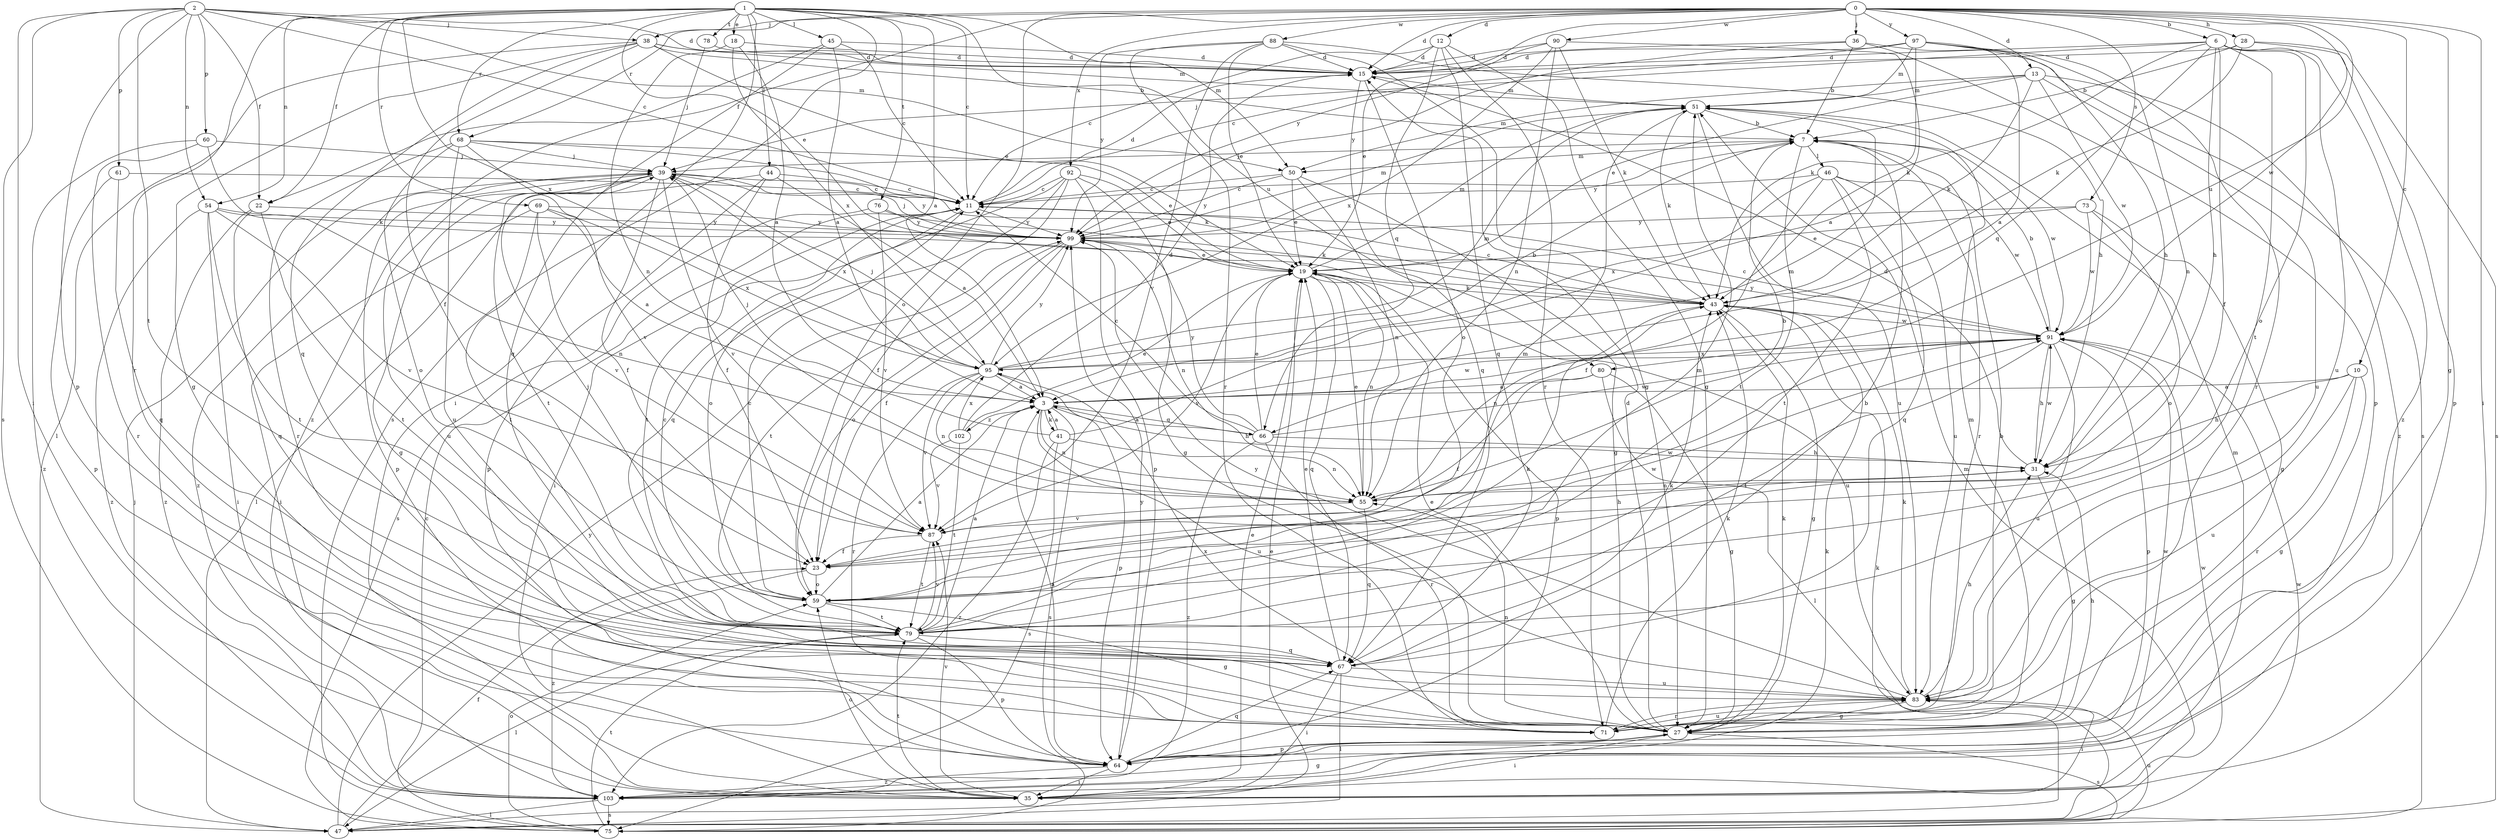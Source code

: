 strict digraph  {
0;
1;
2;
3;
6;
7;
10;
11;
12;
13;
15;
18;
19;
22;
23;
27;
28;
31;
35;
36;
38;
39;
41;
43;
44;
45;
46;
47;
50;
51;
54;
55;
59;
60;
61;
64;
66;
67;
68;
69;
71;
73;
75;
76;
78;
79;
80;
83;
87;
88;
90;
91;
92;
95;
97;
99;
102;
103;
0 -> 6  [label=b];
0 -> 10  [label=c];
0 -> 12  [label=d];
0 -> 13  [label=d];
0 -> 15  [label=d];
0 -> 22  [label=f];
0 -> 27  [label=g];
0 -> 28  [label=h];
0 -> 35  [label=i];
0 -> 36  [label=j];
0 -> 38  [label=j];
0 -> 59  [label=o];
0 -> 68  [label=r];
0 -> 73  [label=s];
0 -> 80  [label=u];
0 -> 88  [label=w];
0 -> 90  [label=w];
0 -> 91  [label=w];
0 -> 92  [label=x];
0 -> 97  [label=y];
0 -> 99  [label=y];
1 -> 3  [label=a];
1 -> 11  [label=c];
1 -> 18  [label=e];
1 -> 19  [label=e];
1 -> 22  [label=f];
1 -> 35  [label=i];
1 -> 44  [label=l];
1 -> 45  [label=l];
1 -> 50  [label=m];
1 -> 54  [label=n];
1 -> 68  [label=r];
1 -> 69  [label=r];
1 -> 71  [label=r];
1 -> 75  [label=s];
1 -> 76  [label=t];
1 -> 78  [label=t];
1 -> 80  [label=u];
1 -> 95  [label=x];
2 -> 11  [label=c];
2 -> 15  [label=d];
2 -> 22  [label=f];
2 -> 35  [label=i];
2 -> 38  [label=j];
2 -> 50  [label=m];
2 -> 54  [label=n];
2 -> 60  [label=p];
2 -> 61  [label=p];
2 -> 64  [label=p];
2 -> 75  [label=s];
2 -> 79  [label=t];
3 -> 31  [label=h];
3 -> 41  [label=k];
3 -> 55  [label=n];
3 -> 66  [label=q];
3 -> 75  [label=s];
3 -> 83  [label=u];
3 -> 91  [label=w];
3 -> 102  [label=z];
6 -> 15  [label=d];
6 -> 23  [label=f];
6 -> 31  [label=h];
6 -> 39  [label=j];
6 -> 43  [label=k];
6 -> 59  [label=o];
6 -> 66  [label=q];
6 -> 79  [label=t];
6 -> 83  [label=u];
6 -> 103  [label=z];
7 -> 39  [label=j];
7 -> 46  [label=l];
7 -> 50  [label=m];
7 -> 71  [label=r];
7 -> 79  [label=t];
7 -> 91  [label=w];
7 -> 99  [label=y];
10 -> 3  [label=a];
10 -> 27  [label=g];
10 -> 31  [label=h];
10 -> 71  [label=r];
10 -> 83  [label=u];
11 -> 15  [label=d];
11 -> 59  [label=o];
11 -> 79  [label=t];
11 -> 99  [label=y];
12 -> 11  [label=c];
12 -> 15  [label=d];
12 -> 27  [label=g];
12 -> 66  [label=q];
12 -> 67  [label=q];
12 -> 71  [label=r];
13 -> 19  [label=e];
13 -> 43  [label=k];
13 -> 50  [label=m];
13 -> 51  [label=m];
13 -> 83  [label=u];
13 -> 91  [label=w];
13 -> 103  [label=z];
15 -> 51  [label=m];
15 -> 59  [label=o];
15 -> 67  [label=q];
18 -> 3  [label=a];
18 -> 15  [label=d];
18 -> 55  [label=n];
18 -> 95  [label=x];
19 -> 43  [label=k];
19 -> 51  [label=m];
19 -> 55  [label=n];
19 -> 64  [label=p];
19 -> 67  [label=q];
19 -> 83  [label=u];
19 -> 87  [label=v];
22 -> 67  [label=q];
22 -> 79  [label=t];
22 -> 99  [label=y];
22 -> 103  [label=z];
23 -> 59  [label=o];
23 -> 91  [label=w];
23 -> 103  [label=z];
27 -> 15  [label=d];
27 -> 19  [label=e];
27 -> 31  [label=h];
27 -> 35  [label=i];
27 -> 43  [label=k];
27 -> 51  [label=m];
27 -> 55  [label=n];
27 -> 64  [label=p];
27 -> 75  [label=s];
27 -> 95  [label=x];
28 -> 7  [label=b];
28 -> 15  [label=d];
28 -> 43  [label=k];
28 -> 64  [label=p];
28 -> 75  [label=s];
31 -> 15  [label=d];
31 -> 27  [label=g];
31 -> 55  [label=n];
31 -> 91  [label=w];
35 -> 19  [label=e];
35 -> 51  [label=m];
35 -> 59  [label=o];
35 -> 79  [label=t];
35 -> 87  [label=v];
35 -> 91  [label=w];
36 -> 7  [label=b];
36 -> 15  [label=d];
36 -> 64  [label=p];
36 -> 75  [label=s];
36 -> 99  [label=y];
38 -> 7  [label=b];
38 -> 15  [label=d];
38 -> 19  [label=e];
38 -> 23  [label=f];
38 -> 27  [label=g];
38 -> 47  [label=l];
38 -> 51  [label=m];
38 -> 67  [label=q];
39 -> 11  [label=c];
39 -> 23  [label=f];
39 -> 27  [label=g];
39 -> 64  [label=p];
39 -> 79  [label=t];
39 -> 83  [label=u];
39 -> 87  [label=v];
39 -> 95  [label=x];
39 -> 99  [label=y];
39 -> 103  [label=z];
41 -> 3  [label=a];
41 -> 39  [label=j];
41 -> 51  [label=m];
41 -> 55  [label=n];
41 -> 75  [label=s];
41 -> 103  [label=z];
43 -> 11  [label=c];
43 -> 27  [label=g];
43 -> 55  [label=n];
43 -> 91  [label=w];
44 -> 3  [label=a];
44 -> 11  [label=c];
44 -> 23  [label=f];
44 -> 47  [label=l];
44 -> 64  [label=p];
45 -> 3  [label=a];
45 -> 11  [label=c];
45 -> 15  [label=d];
45 -> 67  [label=q];
45 -> 103  [label=z];
46 -> 11  [label=c];
46 -> 23  [label=f];
46 -> 67  [label=q];
46 -> 79  [label=t];
46 -> 83  [label=u];
46 -> 91  [label=w];
46 -> 95  [label=x];
47 -> 19  [label=e];
47 -> 23  [label=f];
47 -> 39  [label=j];
47 -> 43  [label=k];
47 -> 51  [label=m];
47 -> 91  [label=w];
47 -> 99  [label=y];
50 -> 11  [label=c];
50 -> 19  [label=e];
50 -> 27  [label=g];
50 -> 55  [label=n];
50 -> 99  [label=y];
51 -> 7  [label=b];
51 -> 43  [label=k];
51 -> 83  [label=u];
54 -> 35  [label=i];
54 -> 55  [label=n];
54 -> 79  [label=t];
54 -> 87  [label=v];
54 -> 99  [label=y];
54 -> 103  [label=z];
55 -> 7  [label=b];
55 -> 19  [label=e];
55 -> 67  [label=q];
55 -> 87  [label=v];
59 -> 3  [label=a];
59 -> 11  [label=c];
59 -> 27  [label=g];
59 -> 39  [label=j];
59 -> 51  [label=m];
59 -> 79  [label=t];
59 -> 91  [label=w];
60 -> 39  [label=j];
60 -> 43  [label=k];
60 -> 71  [label=r];
60 -> 103  [label=z];
61 -> 11  [label=c];
61 -> 64  [label=p];
61 -> 67  [label=q];
64 -> 3  [label=a];
64 -> 35  [label=i];
64 -> 67  [label=q];
64 -> 91  [label=w];
64 -> 99  [label=y];
64 -> 103  [label=z];
66 -> 3  [label=a];
66 -> 11  [label=c];
66 -> 19  [label=e];
66 -> 31  [label=h];
66 -> 71  [label=r];
66 -> 91  [label=w];
66 -> 99  [label=y];
66 -> 103  [label=z];
67 -> 7  [label=b];
67 -> 19  [label=e];
67 -> 35  [label=i];
67 -> 43  [label=k];
67 -> 47  [label=l];
67 -> 83  [label=u];
68 -> 19  [label=e];
68 -> 39  [label=j];
68 -> 43  [label=k];
68 -> 59  [label=o];
68 -> 71  [label=r];
68 -> 83  [label=u];
68 -> 87  [label=v];
69 -> 3  [label=a];
69 -> 35  [label=i];
69 -> 79  [label=t];
69 -> 87  [label=v];
69 -> 95  [label=x];
69 -> 99  [label=y];
71 -> 7  [label=b];
71 -> 43  [label=k];
71 -> 83  [label=u];
73 -> 19  [label=e];
73 -> 27  [label=g];
73 -> 59  [label=o];
73 -> 91  [label=w];
73 -> 99  [label=y];
75 -> 11  [label=c];
75 -> 59  [label=o];
75 -> 79  [label=t];
75 -> 83  [label=u];
76 -> 43  [label=k];
76 -> 75  [label=s];
76 -> 87  [label=v];
76 -> 99  [label=y];
78 -> 15  [label=d];
78 -> 39  [label=j];
79 -> 3  [label=a];
79 -> 11  [label=c];
79 -> 43  [label=k];
79 -> 47  [label=l];
79 -> 51  [label=m];
79 -> 64  [label=p];
79 -> 67  [label=q];
79 -> 87  [label=v];
80 -> 3  [label=a];
80 -> 23  [label=f];
80 -> 27  [label=g];
80 -> 47  [label=l];
83 -> 27  [label=g];
83 -> 31  [label=h];
83 -> 35  [label=i];
83 -> 43  [label=k];
83 -> 71  [label=r];
83 -> 99  [label=y];
87 -> 23  [label=f];
87 -> 31  [label=h];
87 -> 79  [label=t];
88 -> 15  [label=d];
88 -> 19  [label=e];
88 -> 27  [label=g];
88 -> 31  [label=h];
88 -> 71  [label=r];
88 -> 87  [label=v];
88 -> 99  [label=y];
90 -> 3  [label=a];
90 -> 15  [label=d];
90 -> 19  [label=e];
90 -> 43  [label=k];
90 -> 55  [label=n];
90 -> 95  [label=x];
91 -> 7  [label=b];
91 -> 11  [label=c];
91 -> 31  [label=h];
91 -> 64  [label=p];
91 -> 79  [label=t];
91 -> 83  [label=u];
91 -> 95  [label=x];
91 -> 99  [label=y];
92 -> 11  [label=c];
92 -> 19  [label=e];
92 -> 23  [label=f];
92 -> 27  [label=g];
92 -> 35  [label=i];
92 -> 64  [label=p];
92 -> 67  [label=q];
95 -> 3  [label=a];
95 -> 7  [label=b];
95 -> 39  [label=j];
95 -> 51  [label=m];
95 -> 55  [label=n];
95 -> 64  [label=p];
95 -> 71  [label=r];
95 -> 87  [label=v];
95 -> 99  [label=y];
97 -> 3  [label=a];
97 -> 11  [label=c];
97 -> 15  [label=d];
97 -> 31  [label=h];
97 -> 43  [label=k];
97 -> 51  [label=m];
97 -> 55  [label=n];
97 -> 71  [label=r];
99 -> 19  [label=e];
99 -> 23  [label=f];
99 -> 39  [label=j];
99 -> 51  [label=m];
99 -> 55  [label=n];
99 -> 59  [label=o];
99 -> 79  [label=t];
102 -> 15  [label=d];
102 -> 19  [label=e];
102 -> 79  [label=t];
102 -> 87  [label=v];
102 -> 95  [label=x];
103 -> 27  [label=g];
103 -> 43  [label=k];
103 -> 47  [label=l];
103 -> 75  [label=s];
}
